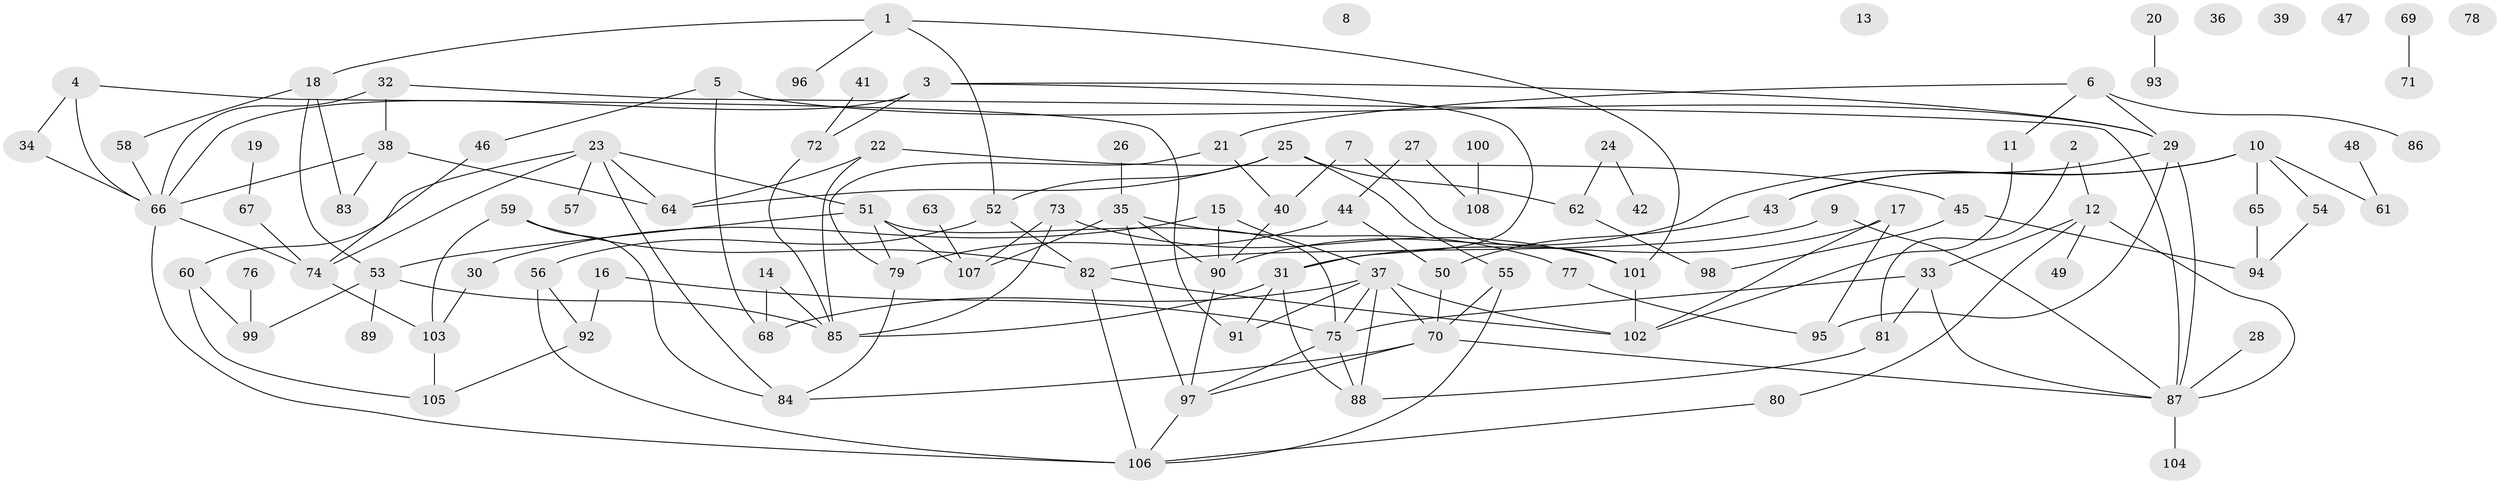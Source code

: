 // Generated by graph-tools (version 1.1) at 2025/25/03/09/25 03:25:13]
// undirected, 108 vertices, 158 edges
graph export_dot {
graph [start="1"]
  node [color=gray90,style=filled];
  1;
  2;
  3;
  4;
  5;
  6;
  7;
  8;
  9;
  10;
  11;
  12;
  13;
  14;
  15;
  16;
  17;
  18;
  19;
  20;
  21;
  22;
  23;
  24;
  25;
  26;
  27;
  28;
  29;
  30;
  31;
  32;
  33;
  34;
  35;
  36;
  37;
  38;
  39;
  40;
  41;
  42;
  43;
  44;
  45;
  46;
  47;
  48;
  49;
  50;
  51;
  52;
  53;
  54;
  55;
  56;
  57;
  58;
  59;
  60;
  61;
  62;
  63;
  64;
  65;
  66;
  67;
  68;
  69;
  70;
  71;
  72;
  73;
  74;
  75;
  76;
  77;
  78;
  79;
  80;
  81;
  82;
  83;
  84;
  85;
  86;
  87;
  88;
  89;
  90;
  91;
  92;
  93;
  94;
  95;
  96;
  97;
  98;
  99;
  100;
  101;
  102;
  103;
  104;
  105;
  106;
  107;
  108;
  1 -- 18;
  1 -- 52;
  1 -- 96;
  1 -- 101;
  2 -- 12;
  2 -- 81;
  3 -- 29;
  3 -- 31;
  3 -- 66;
  3 -- 72;
  4 -- 34;
  4 -- 66;
  4 -- 91;
  5 -- 29;
  5 -- 46;
  5 -- 68;
  6 -- 11;
  6 -- 21;
  6 -- 29;
  6 -- 86;
  7 -- 40;
  7 -- 101;
  9 -- 82;
  9 -- 87;
  10 -- 43;
  10 -- 54;
  10 -- 61;
  10 -- 65;
  10 -- 90;
  11 -- 102;
  12 -- 33;
  12 -- 49;
  12 -- 80;
  12 -- 87;
  14 -- 68;
  14 -- 85;
  15 -- 30;
  15 -- 37;
  15 -- 90;
  16 -- 75;
  16 -- 92;
  17 -- 31;
  17 -- 95;
  17 -- 102;
  18 -- 53;
  18 -- 58;
  18 -- 83;
  19 -- 67;
  20 -- 93;
  21 -- 40;
  21 -- 79;
  22 -- 45;
  22 -- 64;
  22 -- 85;
  23 -- 51;
  23 -- 57;
  23 -- 60;
  23 -- 64;
  23 -- 74;
  23 -- 84;
  24 -- 42;
  24 -- 62;
  25 -- 52;
  25 -- 55;
  25 -- 62;
  25 -- 64;
  26 -- 35;
  27 -- 44;
  27 -- 108;
  28 -- 87;
  29 -- 43;
  29 -- 87;
  29 -- 95;
  30 -- 103;
  31 -- 85;
  31 -- 88;
  31 -- 91;
  32 -- 38;
  32 -- 66;
  32 -- 87;
  33 -- 75;
  33 -- 81;
  33 -- 87;
  34 -- 66;
  35 -- 77;
  35 -- 90;
  35 -- 97;
  35 -- 107;
  37 -- 68;
  37 -- 70;
  37 -- 75;
  37 -- 88;
  37 -- 91;
  37 -- 102;
  38 -- 64;
  38 -- 66;
  38 -- 83;
  40 -- 90;
  41 -- 72;
  43 -- 50;
  44 -- 50;
  44 -- 79;
  45 -- 94;
  45 -- 98;
  46 -- 74;
  48 -- 61;
  50 -- 70;
  51 -- 53;
  51 -- 75;
  51 -- 79;
  51 -- 107;
  52 -- 56;
  52 -- 82;
  53 -- 85;
  53 -- 89;
  53 -- 99;
  54 -- 94;
  55 -- 70;
  55 -- 106;
  56 -- 92;
  56 -- 106;
  58 -- 66;
  59 -- 82;
  59 -- 84;
  59 -- 103;
  60 -- 99;
  60 -- 105;
  62 -- 98;
  63 -- 107;
  65 -- 94;
  66 -- 74;
  66 -- 106;
  67 -- 74;
  69 -- 71;
  70 -- 84;
  70 -- 87;
  70 -- 97;
  72 -- 85;
  73 -- 85;
  73 -- 101;
  73 -- 107;
  74 -- 103;
  75 -- 88;
  75 -- 97;
  76 -- 99;
  77 -- 95;
  79 -- 84;
  80 -- 106;
  81 -- 88;
  82 -- 102;
  82 -- 106;
  87 -- 104;
  90 -- 97;
  92 -- 105;
  97 -- 106;
  100 -- 108;
  101 -- 102;
  103 -- 105;
}

